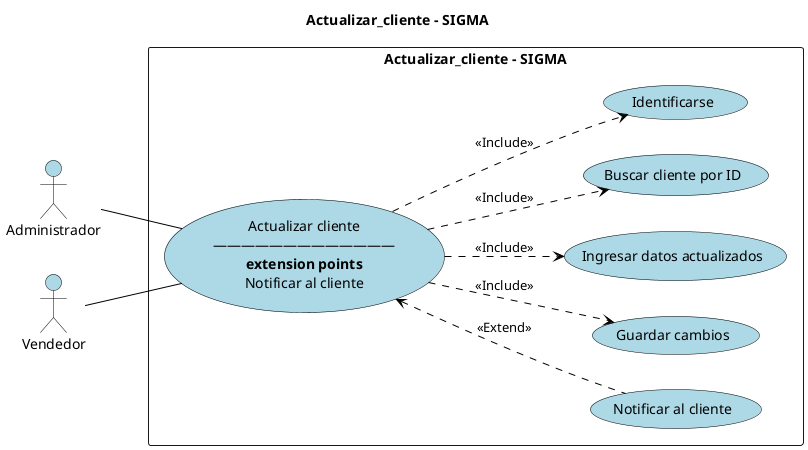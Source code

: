 @startuml ActualizarCliente
title Actualizar_cliente - SIGMA
left to right direction
skinparam backgroundColor White
skinparam usecase {
    BackgroundColor #ADD8E6
    BorderColor Black
    ArrowColor Black
}

actor Administrador
actor Vendedor

skinparam actor {
    BackgroundColor #ADD8E6
    BorderColor Black
    FontColor Black
}

rectangle "Actualizar_cliente - SIGMA" {
    usecase "Actualizar cliente\n―――――――――――――\n<b>extension points</b>\nNotificar al cliente" as AU
    usecase "Notificar al cliente" as NC
    usecase "Guardar cambios" as GC
    usecase "Ingresar datos actualizados" as SU
    usecase "Buscar cliente por ID" as VP
    usecase "Identificarse" as ID
}

Administrador -- AU
Vendedor -- AU

AU ..> ID : <<Include>>
AU ..> VP : <<Include>>
AU ..> SU : <<Include>>
AU ..> GC : <<Include>>
AU <.. NC : <<Extend>>

@enduml
